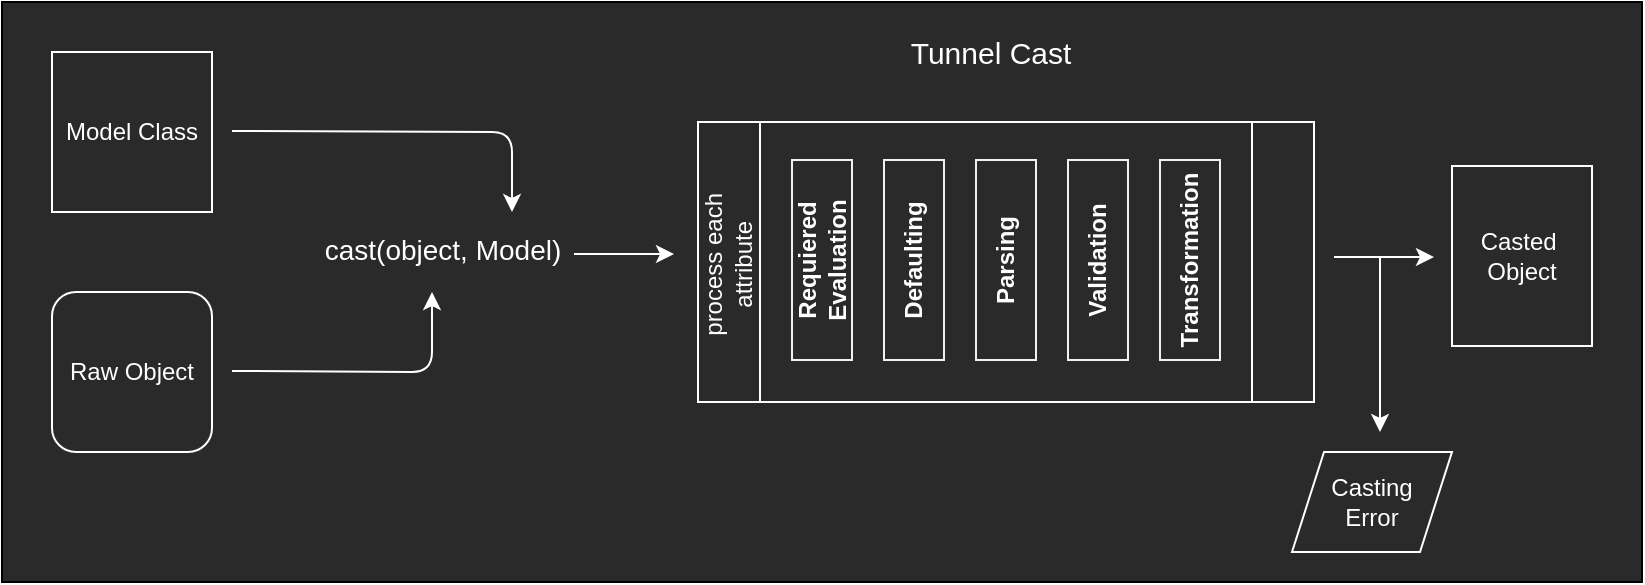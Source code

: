 <mxfile version="13.6.5" type="device"><diagram id="6hGFLwfOUW9BJ-s0fimq" name="Page-1"><mxGraphModel dx="788" dy="453" grid="1" gridSize="10" guides="1" tooltips="1" connect="1" arrows="1" fold="1" page="1" pageScale="1" pageWidth="827" pageHeight="1169" math="0" shadow="0"><root><mxCell id="0"/><mxCell id="1" parent="0"/><mxCell id="37" value="" style="rounded=0;whiteSpace=wrap;html=1;fillColor=#2A2A2A;" parent="1" vertex="1"><mxGeometry y="15" width="820" height="290" as="geometry"/></mxCell><mxCell id="18" value="&lt;span style=&quot;font-style: normal&quot;&gt;&lt;font color=&quot;#ffffff&quot;&gt;Tunnel Cast&lt;/font&gt;&lt;/span&gt;" style="text;html=1;align=center;verticalAlign=middle;resizable=0;points=[];autosize=1;strokeWidth=1;fontSize=15;fontStyle=2" parent="1" vertex="1"><mxGeometry x="444" y="30" width="100" height="20" as="geometry"/></mxCell><mxCell id="38" value="" style="group" parent="1" vertex="1" connectable="0"><mxGeometry x="25" y="40" width="770" height="250" as="geometry"/></mxCell><mxCell id="5" value="&lt;font color=&quot;#ffffff&quot;&gt;Raw Object&lt;/font&gt;" style="rounded=1;whiteSpace=wrap;html=1;fillColor=#2A2A2A;strokeColor=#FFFFFF;" parent="38" vertex="1"><mxGeometry y="120" width="80" height="80" as="geometry"/></mxCell><mxCell id="10" value="" style="endArrow=classic;html=1;verticalAlign=middle;strokeColor=#FFFFFF;" parent="38" edge="1"><mxGeometry width="50" height="50" relative="1" as="geometry"><mxPoint x="90" y="39.5" as="sourcePoint"/><mxPoint x="230" y="80" as="targetPoint"/><Array as="points"><mxPoint x="230" y="40"/></Array></mxGeometry></mxCell><mxCell id="20" value="&lt;font color=&quot;#ffffff&quot;&gt;Model Class&lt;/font&gt;" style="whiteSpace=wrap;html=1;aspect=fixed;fillColor=#2A2A2A;strokeColor=#FFFFFF;" parent="38" vertex="1"><mxGeometry width="80" height="80" as="geometry"/></mxCell><mxCell id="21" value="" style="endArrow=classic;html=1;strokeColor=#FFFFFF;" parent="38" edge="1"><mxGeometry width="50" height="50" relative="1" as="geometry"><mxPoint x="90" y="159.5" as="sourcePoint"/><mxPoint x="190" y="120" as="targetPoint"/><Array as="points"><mxPoint x="190" y="160"/></Array></mxGeometry></mxCell><mxCell id="23" value="&lt;font style=&quot;font-size: 14px&quot; color=&quot;#ffffff&quot;&gt;cast(object, Model)&lt;/font&gt;" style="text;html=1;align=center;verticalAlign=middle;resizable=0;points=[];autosize=1;" parent="38" vertex="1"><mxGeometry x="130" y="89" width="130" height="20" as="geometry"/></mxCell><mxCell id="25" value="" style="endArrow=classic;html=1;strokeColor=#FFFFFF;" parent="38" edge="1"><mxGeometry width="50" height="50" relative="1" as="geometry"><mxPoint x="261" y="101" as="sourcePoint"/><mxPoint x="311" y="101" as="targetPoint"/></mxGeometry></mxCell><mxCell id="29" value="" style="endArrow=classic;html=1;fontColor=#FFFFFF;fontSize=12;strokeColor=#FFFFFF;" parent="38" edge="1"><mxGeometry width="50" height="50" relative="1" as="geometry"><mxPoint x="641" y="102.5" as="sourcePoint"/><mxPoint x="691" y="102.5" as="targetPoint"/></mxGeometry></mxCell><mxCell id="31" value="&lt;font color=&quot;#ffffff&quot;&gt;&lt;span&gt;Casted&amp;nbsp;&lt;/span&gt;&lt;br&gt;&lt;span&gt;Object&lt;/span&gt;&lt;/font&gt;" style="rounded=0;whiteSpace=wrap;html=1;fillColor=#2A2A2A;strokeColor=#FFFFFF;" parent="38" vertex="1"><mxGeometry x="700" y="57" width="70" height="90" as="geometry"/></mxCell><mxCell id="34" value="" style="endArrow=classic;html=1;fontSize=12;fontColor=#FFFFFF;strokeColor=#FFFFFF;" parent="38" edge="1"><mxGeometry width="50" height="50" relative="1" as="geometry"><mxPoint x="664" y="103" as="sourcePoint"/><mxPoint x="664" y="190" as="targetPoint"/></mxGeometry></mxCell><mxCell id="36" value="&lt;font color=&quot;#ffffff&quot;&gt;Casting &lt;br&gt;Error&lt;/font&gt;" style="shape=parallelogram;perimeter=parallelogramPerimeter;whiteSpace=wrap;html=1;strokeWidth=1;fontSize=12;fillColor=#2A2A2A;strokeColor=#FFFFFF;" parent="38" vertex="1"><mxGeometry x="620" y="200" width="80" height="50" as="geometry"/></mxCell><mxCell id="30" value="" style="shape=process;whiteSpace=wrap;html=1;backgroundOutline=1;strokeColor=#FFFFFF;fillColor=#2A2A2A;" parent="1" vertex="1"><mxGeometry x="348" y="75" width="308" height="140" as="geometry"/></mxCell><mxCell id="33" value="&lt;font color=&quot;#ffffff&quot;&gt;process each&amp;nbsp;&lt;br style=&quot;font-size: 12px&quot;&gt;attribute&amp;nbsp;&lt;/font&gt;" style="text;html=1;align=center;verticalAlign=middle;resizable=0;points=[];autosize=1;fontSize=12;rotation=270;" parent="1" vertex="1"><mxGeometry x="318" y="130" width="90" height="30" as="geometry"/></mxCell><mxCell id="11" value="&lt;b&gt;Parsing&lt;/b&gt;" style="rounded=0;whiteSpace=wrap;html=1;strokeColor=#F0F0F0;rotation=-90;fillColor=#2A2A2A;fontColor=#FFFFFF;" parent="1" vertex="1"><mxGeometry x="452" y="129" width="100" height="30" as="geometry"/></mxCell><mxCell id="12" value="&lt;b&gt;Validation&lt;/b&gt;" style="rounded=0;whiteSpace=wrap;html=1;strokeColor=#F0F0F0;rotation=-90;fillColor=#2A2A2A;fontColor=#FFFFFF;" parent="1" vertex="1"><mxGeometry x="498" y="129" width="100" height="30" as="geometry"/></mxCell><mxCell id="14" value="&lt;b&gt;Transformation&lt;/b&gt;" style="rounded=0;whiteSpace=wrap;html=1;strokeColor=#F0F0F0;rotation=-90;fillColor=#2A2A2A;fontColor=#FFFFFF;" parent="1" vertex="1"><mxGeometry x="544" y="129" width="100" height="30" as="geometry"/></mxCell><mxCell id="16" value="&lt;b&gt;Requiered Evaluation&lt;/b&gt;" style="rounded=0;whiteSpace=wrap;html=1;strokeColor=#F0F0F0;rotation=-90;fillColor=#2A2A2A;fontColor=#FFFFFF;" parent="1" vertex="1"><mxGeometry x="360" y="129" width="100" height="30" as="geometry"/></mxCell><mxCell id="17" value="&lt;b&gt;Defaulting&lt;/b&gt;" style="rounded=0;whiteSpace=wrap;html=1;strokeColor=#F0F0F0;rotation=-90;fillColor=#2A2A2A;fontColor=#FFFFFF;" parent="1" vertex="1"><mxGeometry x="406" y="129" width="100" height="30" as="geometry"/></mxCell></root></mxGraphModel></diagram></mxfile>